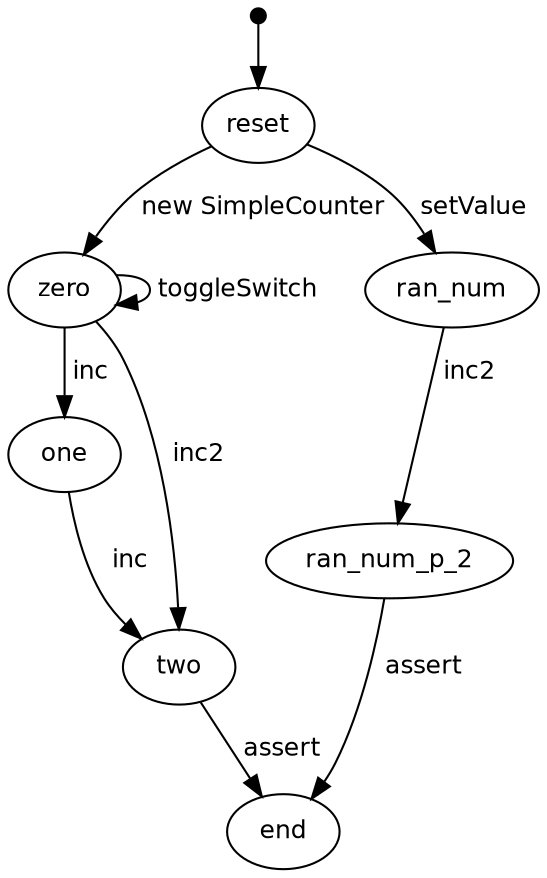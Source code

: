 digraph model {
//  orientation = landscape;
  graph [ rankdir = "TB", ranksep="0.4", nodesep="0.2" ];
  node [ fontname = "Helvetica", fontsize="12.0", margin="0.07" ];
  edge [ fontname = "Helvetica", fontsize="12.0", margin="0.05" ];
  "" [ shape = "point", height="0.1" ];
  "" -> reset
  reset	-> zero [ label = " new SimpleCounter " ];
  reset	-> ran_num [ label = " setValue " ];
  zero	-> zero [ label = " toggleSwitch " ];
  zero	-> one [ label = " inc " ];
  one	-> two [ label = " inc " ];
  zero	-> two [ label = " inc2 " ];
  two	-> end [ label = " assert " ];
  ran_num	-> ran_num_p_2 [ label = " inc2 " ];
  ran_num_p_2	-> end [ label = " assert " ];
}
